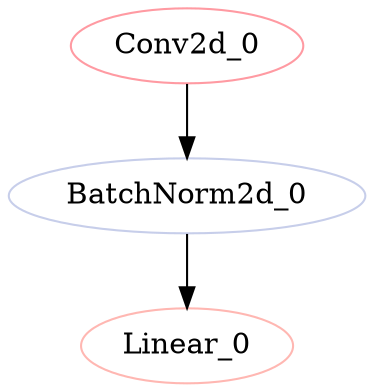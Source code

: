 strict digraph "" {
	Conv2d_0	[color="#FF9AA2",
		layer_name="features.18.0",
		params=409600,
		type=Conv2d];
	BatchNorm2d_0	[color="#C7CEEA",
		layer_name="features.18.1",
		params=2560,
		type=BatchNorm2d];
	Conv2d_0 -> BatchNorm2d_0;
	Linear_0	[color="#FFB7B2",
		layer_name="classifier.1",
		params=1281000,
		type=Linear];
	BatchNorm2d_0 -> Linear_0;
}
